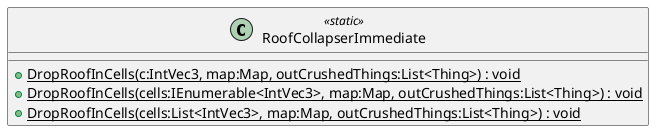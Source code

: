 @startuml
class RoofCollapserImmediate <<static>> {
    + {static} DropRoofInCells(c:IntVec3, map:Map, outCrushedThings:List<Thing>) : void
    + {static} DropRoofInCells(cells:IEnumerable<IntVec3>, map:Map, outCrushedThings:List<Thing>) : void
    + {static} DropRoofInCells(cells:List<IntVec3>, map:Map, outCrushedThings:List<Thing>) : void
}
@enduml
